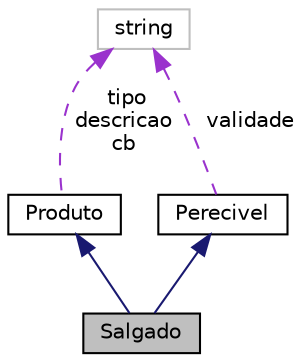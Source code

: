 digraph "Salgado"
{
  edge [fontname="Helvetica",fontsize="10",labelfontname="Helvetica",labelfontsize="10"];
  node [fontname="Helvetica",fontsize="10",shape=record];
  Node1 [label="Salgado",height=0.2,width=0.4,color="black", fillcolor="grey75", style="filled" fontcolor="black"];
  Node2 -> Node1 [dir="back",color="midnightblue",fontsize="10",style="solid",fontname="Helvetica"];
  Node2 [label="Produto",height=0.2,width=0.4,color="black", fillcolor="white", style="filled",URL="$classProduto.html",tooltip="Classe que representa um Produto. "];
  Node3 -> Node2 [dir="back",color="darkorchid3",fontsize="10",style="dashed",label=" tipo\ndescricao\ncb" ,fontname="Helvetica"];
  Node3 [label="string",height=0.2,width=0.4,color="grey75", fillcolor="white", style="filled"];
  Node4 -> Node1 [dir="back",color="midnightblue",fontsize="10",style="solid",fontname="Helvetica"];
  Node4 [label="Perecivel",height=0.2,width=0.4,color="black", fillcolor="white", style="filled",URL="$classPerecivel.html",tooltip="Classe que representa um produto perecivel. "];
  Node3 -> Node4 [dir="back",color="darkorchid3",fontsize="10",style="dashed",label=" validade" ,fontname="Helvetica"];
}
